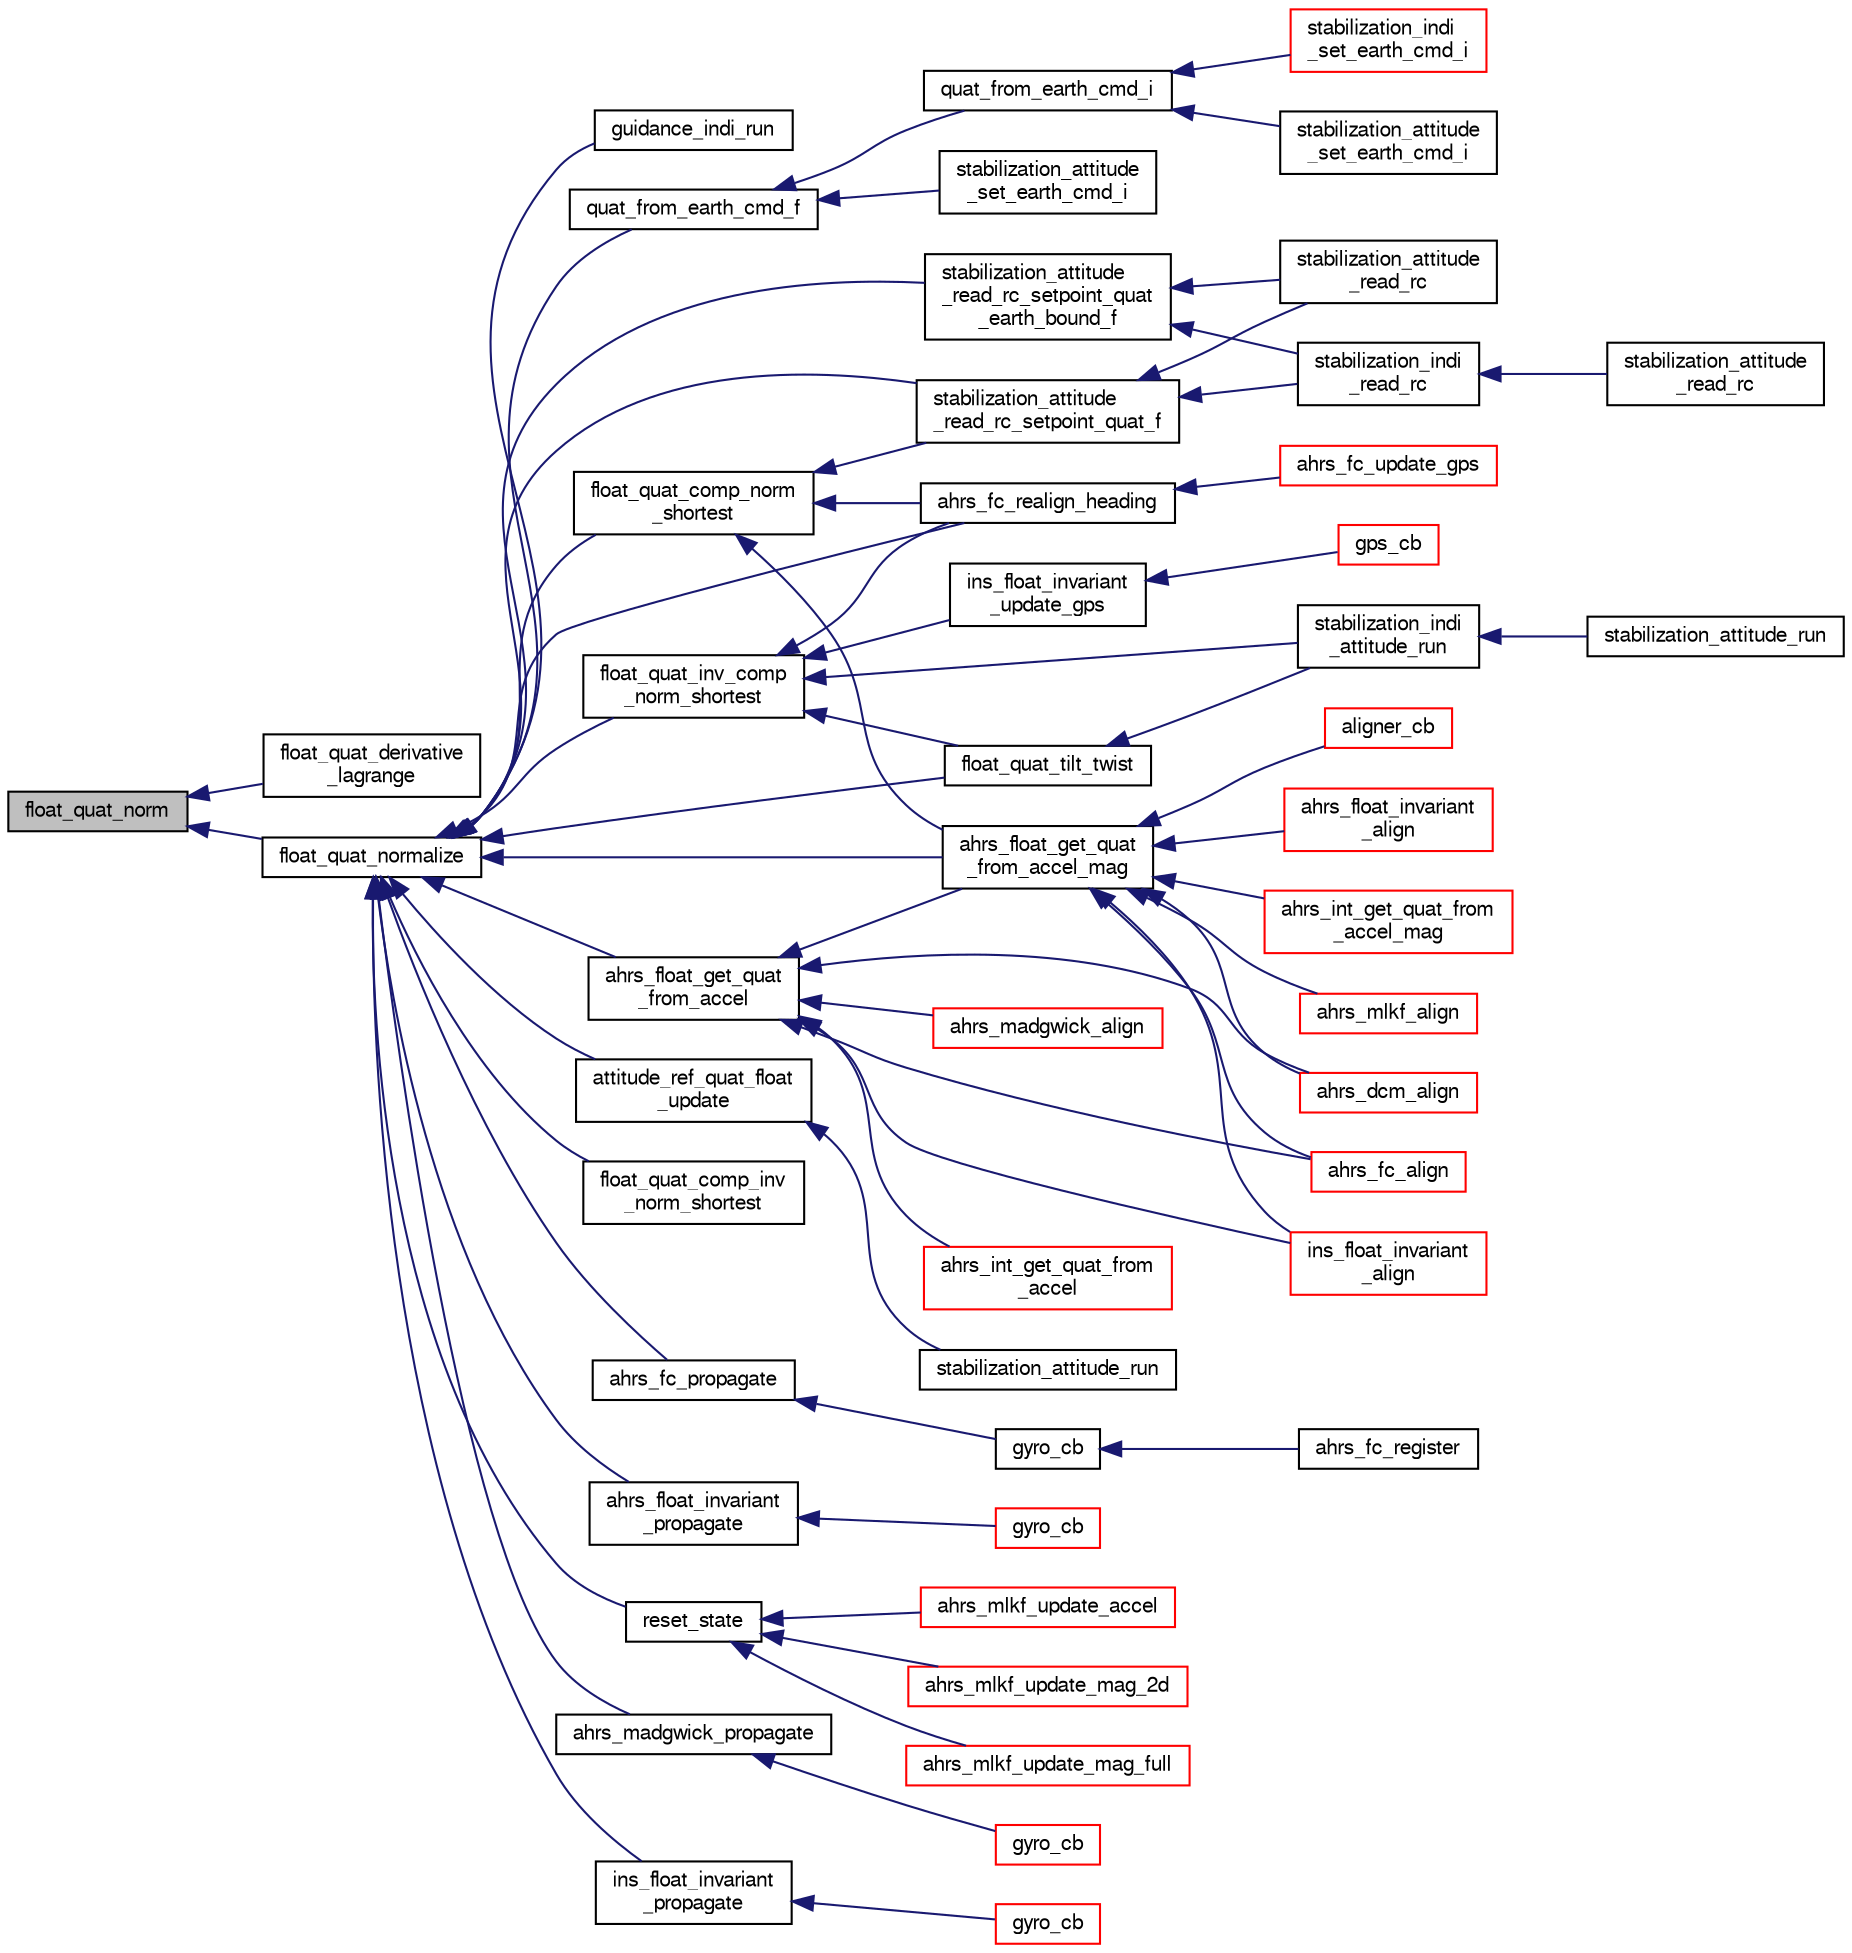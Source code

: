 digraph "float_quat_norm"
{
  edge [fontname="FreeSans",fontsize="10",labelfontname="FreeSans",labelfontsize="10"];
  node [fontname="FreeSans",fontsize="10",shape=record];
  rankdir="LR";
  Node1 [label="float_quat_norm",height=0.2,width=0.4,color="black", fillcolor="grey75", style="filled", fontcolor="black"];
  Node1 -> Node2 [dir="back",color="midnightblue",fontsize="10",style="solid",fontname="FreeSans"];
  Node2 [label="float_quat_derivative\l_lagrange",height=0.2,width=0.4,color="black", fillcolor="white", style="filled",URL="$group__math__algebra__float.html#ga643c5c972d01cc3d86d88b3fc23f55f3",tooltip="Quaternion derivative from rotational velocity with Lagrange multiplier. "];
  Node1 -> Node3 [dir="back",color="midnightblue",fontsize="10",style="solid",fontname="FreeSans"];
  Node3 [label="float_quat_normalize",height=0.2,width=0.4,color="black", fillcolor="white", style="filled",URL="$group__math__algebra__float.html#ga010393da7c94f197d0161a0071862041"];
  Node3 -> Node4 [dir="back",color="midnightblue",fontsize="10",style="solid",fontname="FreeSans"];
  Node4 [label="guidance_indi_run",height=0.2,width=0.4,color="black", fillcolor="white", style="filled",URL="$guidance__indi__hybrid_8c.html#afa3b5095f6b5beadbb8662d3b3519bc9"];
  Node3 -> Node5 [dir="back",color="midnightblue",fontsize="10",style="solid",fontname="FreeSans"];
  Node5 [label="quat_from_earth_cmd_f",height=0.2,width=0.4,color="black", fillcolor="white", style="filled",URL="$stabilization__attitude__quat__transformations_8h.html#a875d6ee5cde39474c4ce13dd340cb262"];
  Node5 -> Node6 [dir="back",color="midnightblue",fontsize="10",style="solid",fontname="FreeSans"];
  Node6 [label="quat_from_earth_cmd_i",height=0.2,width=0.4,color="black", fillcolor="white", style="filled",URL="$stabilization__attitude__quat__transformations_8h.html#acfb3bfa8af4aebad848717cd26aa78ee"];
  Node6 -> Node7 [dir="back",color="midnightblue",fontsize="10",style="solid",fontname="FreeSans"];
  Node7 [label="stabilization_attitude\l_set_earth_cmd_i",height=0.2,width=0.4,color="black", fillcolor="white", style="filled",URL="$stabilization__attitude__heli__indi_8c.html#ada3ef183c206d08fd0a902adc118f542"];
  Node6 -> Node8 [dir="back",color="midnightblue",fontsize="10",style="solid",fontname="FreeSans"];
  Node8 [label="stabilization_indi\l_set_earth_cmd_i",height=0.2,width=0.4,color="red", fillcolor="white", style="filled",URL="$stabilization__indi__simple_8h.html#a487bd4ac66f844d9d1adfb696f950604",tooltip="Set attitude setpoint from command in earth axes. "];
  Node5 -> Node9 [dir="back",color="midnightblue",fontsize="10",style="solid",fontname="FreeSans"];
  Node9 [label="stabilization_attitude\l_set_earth_cmd_i",height=0.2,width=0.4,color="black", fillcolor="white", style="filled",URL="$stabilization__attitude__quat__float_8c.html#ada3ef183c206d08fd0a902adc118f542"];
  Node3 -> Node10 [dir="back",color="midnightblue",fontsize="10",style="solid",fontname="FreeSans"];
  Node10 [label="stabilization_attitude\l_read_rc_setpoint_quat_f",height=0.2,width=0.4,color="black", fillcolor="white", style="filled",URL="$stabilization__attitude__rc__setpoint_8h.html#a7e0d148d1e5210bb1b299163d77daa4a",tooltip="Read attitude setpoint from RC as quaternion Interprets the stick positions as axes. "];
  Node10 -> Node11 [dir="back",color="midnightblue",fontsize="10",style="solid",fontname="FreeSans"];
  Node11 [label="stabilization_attitude\l_read_rc",height=0.2,width=0.4,color="black", fillcolor="white", style="filled",URL="$stabilization__attitude__heli__indi_8c.html#ad17347abf36f7dfc4abb0218f10b5f09"];
  Node10 -> Node12 [dir="back",color="midnightblue",fontsize="10",style="solid",fontname="FreeSans"];
  Node12 [label="stabilization_indi\l_read_rc",height=0.2,width=0.4,color="black", fillcolor="white", style="filled",URL="$stabilization__indi__simple_8h.html#a12143cafcad8c2db6f07b2cc072851d5",tooltip="This function reads rc commands. "];
  Node12 -> Node13 [dir="back",color="midnightblue",fontsize="10",style="solid",fontname="FreeSans"];
  Node13 [label="stabilization_attitude\l_read_rc",height=0.2,width=0.4,color="black", fillcolor="white", style="filled",URL="$stabilization__attitude__quat__indi_8c.html#ad17347abf36f7dfc4abb0218f10b5f09"];
  Node3 -> Node14 [dir="back",color="midnightblue",fontsize="10",style="solid",fontname="FreeSans"];
  Node14 [label="stabilization_attitude\l_read_rc_setpoint_quat\l_earth_bound_f",height=0.2,width=0.4,color="black", fillcolor="white", style="filled",URL="$stabilization__attitude__rc__setpoint_8h.html#a67c7c9ce5526222ceb3f422269fc8f47"];
  Node14 -> Node11 [dir="back",color="midnightblue",fontsize="10",style="solid",fontname="FreeSans"];
  Node14 -> Node12 [dir="back",color="midnightblue",fontsize="10",style="solid",fontname="FreeSans"];
  Node3 -> Node15 [dir="back",color="midnightblue",fontsize="10",style="solid",fontname="FreeSans"];
  Node15 [label="attitude_ref_quat_float\l_update",height=0.2,width=0.4,color="black", fillcolor="white", style="filled",URL="$stabilization__attitude__ref__quat__float_8h.html#a6246617981d4269af34291dafdd9f1e3"];
  Node15 -> Node16 [dir="back",color="midnightblue",fontsize="10",style="solid",fontname="FreeSans"];
  Node16 [label="stabilization_attitude_run",height=0.2,width=0.4,color="black", fillcolor="white", style="filled",URL="$stabilization__attitude__quat__float_8c.html#a18a45e70bf2fae908ece863a764f777b"];
  Node3 -> Node17 [dir="back",color="midnightblue",fontsize="10",style="solid",fontname="FreeSans"];
  Node17 [label="float_quat_comp_norm\l_shortest",height=0.2,width=0.4,color="black", fillcolor="white", style="filled",URL="$group__math__algebra__float.html#ga1046209eec005141af05e1098b559487",tooltip="Composition (multiplication) of two quaternions with normalization. "];
  Node17 -> Node18 [dir="back",color="midnightblue",fontsize="10",style="solid",fontname="FreeSans"];
  Node18 [label="ahrs_fc_realign_heading",height=0.2,width=0.4,color="black", fillcolor="white", style="filled",URL="$ahrs__float__cmpl_8h.html#aaabc7dc5bd1a6623dfd6b6642badcb1c",tooltip="Hard reset yaw to a heading. "];
  Node18 -> Node19 [dir="back",color="midnightblue",fontsize="10",style="solid",fontname="FreeSans"];
  Node19 [label="ahrs_fc_update_gps",height=0.2,width=0.4,color="red", fillcolor="white", style="filled",URL="$ahrs__float__cmpl_8h.html#ad866a4c74ddf87b458a8cadc7a002ef2"];
  Node17 -> Node20 [dir="back",color="midnightblue",fontsize="10",style="solid",fontname="FreeSans"];
  Node20 [label="ahrs_float_get_quat\l_from_accel_mag",height=0.2,width=0.4,color="black", fillcolor="white", style="filled",URL="$ahrs__float__utils_8h.html#a417a9a4e580b992140640e70992a2a01"];
  Node20 -> Node21 [dir="back",color="midnightblue",fontsize="10",style="solid",fontname="FreeSans"];
  Node21 [label="ahrs_dcm_align",height=0.2,width=0.4,color="red", fillcolor="white", style="filled",URL="$ahrs__float__dcm_8h.html#ac19ef4cf9dfcc61561addd93a8c41a5e"];
  Node20 -> Node22 [dir="back",color="midnightblue",fontsize="10",style="solid",fontname="FreeSans"];
  Node22 [label="ahrs_fc_align",height=0.2,width=0.4,color="red", fillcolor="white", style="filled",URL="$ahrs__float__cmpl_8h.html#a8bb0e2116dd6b4bf9a3fa0caa3f97d27"];
  Node20 -> Node23 [dir="back",color="midnightblue",fontsize="10",style="solid",fontname="FreeSans"];
  Node23 [label="ahrs_float_invariant\l_align",height=0.2,width=0.4,color="red", fillcolor="white", style="filled",URL="$ahrs__float__invariant_8h.html#a4111f176cb3e28593c2ff388169a86f9"];
  Node20 -> Node24 [dir="back",color="midnightblue",fontsize="10",style="solid",fontname="FreeSans"];
  Node24 [label="ahrs_int_get_quat_from\l_accel_mag",height=0.2,width=0.4,color="red", fillcolor="white", style="filled",URL="$ahrs__int__utils_8h.html#a8ea9794c15ad84b2a289385d4a431f60"];
  Node20 -> Node25 [dir="back",color="midnightblue",fontsize="10",style="solid",fontname="FreeSans"];
  Node25 [label="ahrs_mlkf_align",height=0.2,width=0.4,color="red", fillcolor="white", style="filled",URL="$ahrs__float__mlkf_8h.html#a65cd8d47048c1cdc4aced2e5a4ce79e2"];
  Node20 -> Node26 [dir="back",color="midnightblue",fontsize="10",style="solid",fontname="FreeSans"];
  Node26 [label="aligner_cb",height=0.2,width=0.4,color="red", fillcolor="white", style="filled",URL="$ins__mekf__wind__wrapper_8c.html#abb508f672663ab1485eae5b9e1799f21"];
  Node20 -> Node27 [dir="back",color="midnightblue",fontsize="10",style="solid",fontname="FreeSans"];
  Node27 [label="ins_float_invariant\l_align",height=0.2,width=0.4,color="red", fillcolor="white", style="filled",URL="$ins__float__invariant_8h.html#a20f38b74cafe0e2f82412fe7a66dc806"];
  Node17 -> Node10 [dir="back",color="midnightblue",fontsize="10",style="solid",fontname="FreeSans"];
  Node3 -> Node28 [dir="back",color="midnightblue",fontsize="10",style="solid",fontname="FreeSans"];
  Node28 [label="float_quat_comp_inv\l_norm_shortest",height=0.2,width=0.4,color="black", fillcolor="white", style="filled",URL="$group__math__algebra__float.html#ga702e4347a599d0f6c4003e347bde3825",tooltip="Composition (multiplication) of two quaternions with normalization. "];
  Node3 -> Node29 [dir="back",color="midnightblue",fontsize="10",style="solid",fontname="FreeSans"];
  Node29 [label="float_quat_inv_comp\l_norm_shortest",height=0.2,width=0.4,color="black", fillcolor="white", style="filled",URL="$group__math__algebra__float.html#ga154c3d68389b47e11fcdace73b1d75a7",tooltip="Composition (multiplication) of two quaternions with normalization. "];
  Node29 -> Node18 [dir="back",color="midnightblue",fontsize="10",style="solid",fontname="FreeSans"];
  Node29 -> Node30 [dir="back",color="midnightblue",fontsize="10",style="solid",fontname="FreeSans"];
  Node30 [label="float_quat_tilt_twist",height=0.2,width=0.4,color="black", fillcolor="white", style="filled",URL="$group__math__algebra__float.html#gac82a112d67cbf3ca72e363790b6518f7",tooltip="Tilt twist decomposition of quaternion. "];
  Node30 -> Node31 [dir="back",color="midnightblue",fontsize="10",style="solid",fontname="FreeSans"];
  Node31 [label="stabilization_indi\l_attitude_run",height=0.2,width=0.4,color="black", fillcolor="white", style="filled",URL="$stabilization__indi__simple_8h.html#a32497fd2d2c56c87a83bddb1f7b62fa8",tooltip="runs stabilization indi "];
  Node31 -> Node32 [dir="back",color="midnightblue",fontsize="10",style="solid",fontname="FreeSans"];
  Node32 [label="stabilization_attitude_run",height=0.2,width=0.4,color="black", fillcolor="white", style="filled",URL="$stabilization__attitude__quat__indi_8c.html#add1138c9aae1adaafdb42ddf2f0c039a"];
  Node29 -> Node33 [dir="back",color="midnightblue",fontsize="10",style="solid",fontname="FreeSans"];
  Node33 [label="ins_float_invariant\l_update_gps",height=0.2,width=0.4,color="black", fillcolor="white", style="filled",URL="$ins__float__invariant_8h.html#a61e3f6c5195a9e0e99428c7cb5981382"];
  Node33 -> Node34 [dir="back",color="midnightblue",fontsize="10",style="solid",fontname="FreeSans"];
  Node34 [label="gps_cb",height=0.2,width=0.4,color="red", fillcolor="white", style="filled",URL="$ins__float__invariant__wrapper_8c.html#a1c1656ce80fe1f1ad49fea691164dbf8"];
  Node29 -> Node31 [dir="back",color="midnightblue",fontsize="10",style="solid",fontname="FreeSans"];
  Node3 -> Node30 [dir="back",color="midnightblue",fontsize="10",style="solid",fontname="FreeSans"];
  Node3 -> Node35 [dir="back",color="midnightblue",fontsize="10",style="solid",fontname="FreeSans"];
  Node35 [label="ahrs_fc_propagate",height=0.2,width=0.4,color="black", fillcolor="white", style="filled",URL="$ahrs__float__cmpl_8h.html#aa0c9aade7383706d2716fed5f138edb2"];
  Node35 -> Node36 [dir="back",color="midnightblue",fontsize="10",style="solid",fontname="FreeSans"];
  Node36 [label="gyro_cb",height=0.2,width=0.4,color="black", fillcolor="white", style="filled",URL="$ahrs__float__cmpl__wrapper_8c.html#a47e1ea35fdb43af72537c6c9f38b889d"];
  Node36 -> Node37 [dir="back",color="midnightblue",fontsize="10",style="solid",fontname="FreeSans"];
  Node37 [label="ahrs_fc_register",height=0.2,width=0.4,color="black", fillcolor="white", style="filled",URL="$ahrs__float__cmpl__wrapper_8h.html#aa47cd2e2f95362dd732bac1f275344e0"];
  Node3 -> Node18 [dir="back",color="midnightblue",fontsize="10",style="solid",fontname="FreeSans"];
  Node3 -> Node38 [dir="back",color="midnightblue",fontsize="10",style="solid",fontname="FreeSans"];
  Node38 [label="ahrs_float_invariant\l_propagate",height=0.2,width=0.4,color="black", fillcolor="white", style="filled",URL="$ahrs__float__invariant_8h.html#ace7071aaa0f0096495824e48e2e240ff"];
  Node38 -> Node39 [dir="back",color="midnightblue",fontsize="10",style="solid",fontname="FreeSans"];
  Node39 [label="gyro_cb",height=0.2,width=0.4,color="red", fillcolor="white", style="filled",URL="$ahrs__float__invariant__wrapper_8c.html#a47e1ea35fdb43af72537c6c9f38b889d",tooltip="Call ahrs_float_invariant_propagate on new gyro measurements. "];
  Node3 -> Node40 [dir="back",color="midnightblue",fontsize="10",style="solid",fontname="FreeSans"];
  Node40 [label="reset_state",height=0.2,width=0.4,color="black", fillcolor="white", style="filled",URL="$ahrs__float__mlkf_8c.html#a9fbef29f6a0a976770a3055c37a35d95",tooltip="Incorporate errors to reference and zeros state. "];
  Node40 -> Node41 [dir="back",color="midnightblue",fontsize="10",style="solid",fontname="FreeSans"];
  Node41 [label="ahrs_mlkf_update_accel",height=0.2,width=0.4,color="red", fillcolor="white", style="filled",URL="$ahrs__float__mlkf_8h.html#a49d6b43615e971ee5f098c86c2cf0edb"];
  Node40 -> Node42 [dir="back",color="midnightblue",fontsize="10",style="solid",fontname="FreeSans"];
  Node42 [label="ahrs_mlkf_update_mag_2d",height=0.2,width=0.4,color="red", fillcolor="white", style="filled",URL="$ahrs__float__mlkf_8h.html#ab8a1a207877996d1ef506ad18510795e"];
  Node40 -> Node43 [dir="back",color="midnightblue",fontsize="10",style="solid",fontname="FreeSans"];
  Node43 [label="ahrs_mlkf_update_mag_full",height=0.2,width=0.4,color="red", fillcolor="white", style="filled",URL="$ahrs__float__mlkf_8h.html#a7bb2235206c421516cfa4884d287fc65"];
  Node3 -> Node44 [dir="back",color="midnightblue",fontsize="10",style="solid",fontname="FreeSans"];
  Node44 [label="ahrs_float_get_quat\l_from_accel",height=0.2,width=0.4,color="black", fillcolor="white", style="filled",URL="$ahrs__float__utils_8h.html#ab9b9f47127bec250cb42814794dda184",tooltip="Compute a quaternion representing roll and pitch from an accelerometer measurement. "];
  Node44 -> Node21 [dir="back",color="midnightblue",fontsize="10",style="solid",fontname="FreeSans"];
  Node44 -> Node22 [dir="back",color="midnightblue",fontsize="10",style="solid",fontname="FreeSans"];
  Node44 -> Node20 [dir="back",color="midnightblue",fontsize="10",style="solid",fontname="FreeSans"];
  Node44 -> Node45 [dir="back",color="midnightblue",fontsize="10",style="solid",fontname="FreeSans"];
  Node45 [label="ahrs_int_get_quat_from\l_accel",height=0.2,width=0.4,color="red", fillcolor="white", style="filled",URL="$ahrs__int__utils_8h.html#a01b7d1167e626e382675619369a1fc49"];
  Node44 -> Node46 [dir="back",color="midnightblue",fontsize="10",style="solid",fontname="FreeSans"];
  Node46 [label="ahrs_madgwick_align",height=0.2,width=0.4,color="red", fillcolor="white", style="filled",URL="$ahrs__madgwick_8h.html#aad35ef1d8e209a830a0c77d488e56dcc"];
  Node44 -> Node27 [dir="back",color="midnightblue",fontsize="10",style="solid",fontname="FreeSans"];
  Node3 -> Node20 [dir="back",color="midnightblue",fontsize="10",style="solid",fontname="FreeSans"];
  Node3 -> Node47 [dir="back",color="midnightblue",fontsize="10",style="solid",fontname="FreeSans"];
  Node47 [label="ahrs_madgwick_propagate",height=0.2,width=0.4,color="black", fillcolor="white", style="filled",URL="$ahrs__madgwick_8h.html#a1983ce3f538a01c2cb88609d5bcc33e2"];
  Node47 -> Node48 [dir="back",color="midnightblue",fontsize="10",style="solid",fontname="FreeSans"];
  Node48 [label="gyro_cb",height=0.2,width=0.4,color="red", fillcolor="white", style="filled",URL="$ahrs__madgwick__wrapper_8c.html#a47e1ea35fdb43af72537c6c9f38b889d",tooltip="Call ahrs_madgwick_propagate on new gyro measurements. "];
  Node3 -> Node49 [dir="back",color="midnightblue",fontsize="10",style="solid",fontname="FreeSans"];
  Node49 [label="ins_float_invariant\l_propagate",height=0.2,width=0.4,color="black", fillcolor="white", style="filled",URL="$ins__float__invariant_8h.html#a3295f5f304de90dd15c0465967c3b89f"];
  Node49 -> Node50 [dir="back",color="midnightblue",fontsize="10",style="solid",fontname="FreeSans"];
  Node50 [label="gyro_cb",height=0.2,width=0.4,color="red", fillcolor="white", style="filled",URL="$ins__float__invariant__wrapper_8c.html#a47e1ea35fdb43af72537c6c9f38b889d",tooltip="Call ins_float_invariant_propagate on new gyro measurements. "];
}
